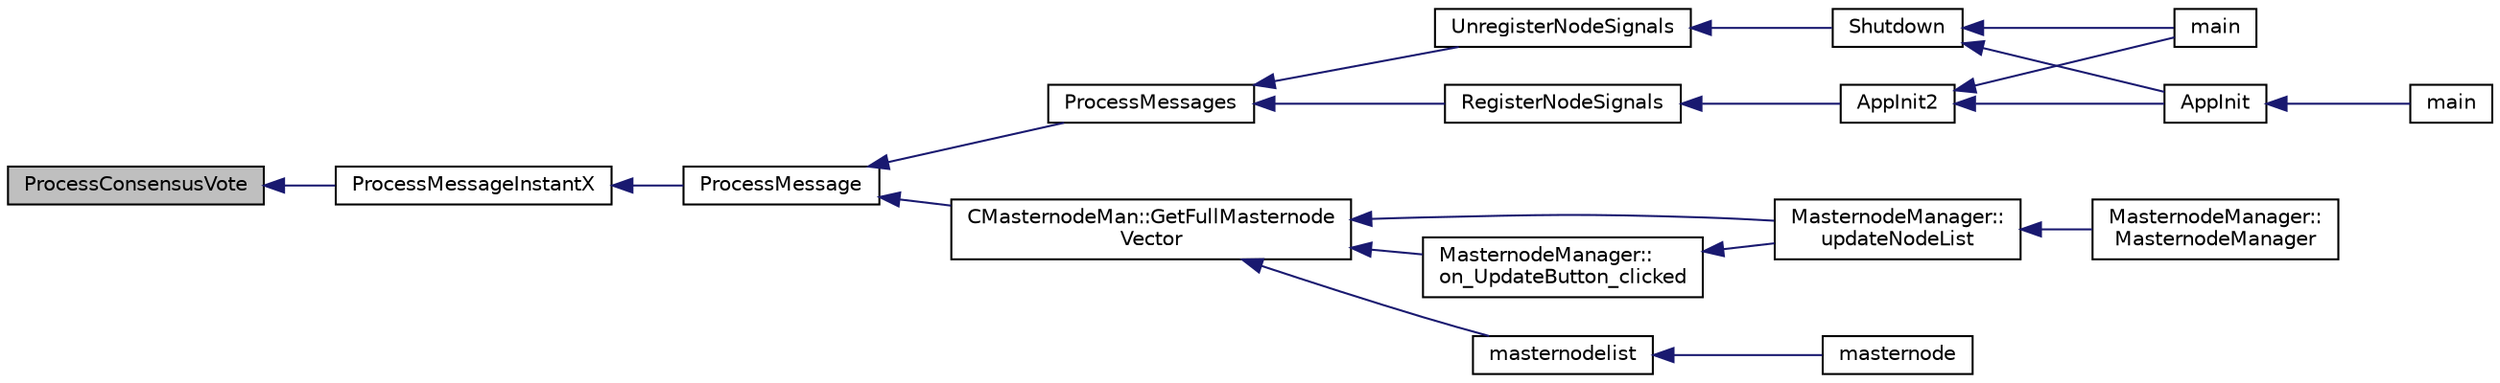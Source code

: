 digraph "ProcessConsensusVote"
{
  edge [fontname="Helvetica",fontsize="10",labelfontname="Helvetica",labelfontsize="10"];
  node [fontname="Helvetica",fontsize="10",shape=record];
  rankdir="LR";
  Node575 [label="ProcessConsensusVote",height=0.2,width=0.4,color="black", fillcolor="grey75", style="filled", fontcolor="black"];
  Node575 -> Node576 [dir="back",color="midnightblue",fontsize="10",style="solid",fontname="Helvetica"];
  Node576 [label="ProcessMessageInstantX",height=0.2,width=0.4,color="black", fillcolor="white", style="filled",URL="$d6/d5f/instantx_8h.html#aa516cb499ead2691d8ab216a499db5d0"];
  Node576 -> Node577 [dir="back",color="midnightblue",fontsize="10",style="solid",fontname="Helvetica"];
  Node577 [label="ProcessMessage",height=0.2,width=0.4,color="black", fillcolor="white", style="filled",URL="$df/d0a/main_8cpp.html#a8ba92b1a4bce3c835e887a9073d17d8e"];
  Node577 -> Node578 [dir="back",color="midnightblue",fontsize="10",style="solid",fontname="Helvetica"];
  Node578 [label="ProcessMessages",height=0.2,width=0.4,color="black", fillcolor="white", style="filled",URL="$d4/dbf/main_8h.html#a196f9318f02448b85b28d612698934fd"];
  Node578 -> Node579 [dir="back",color="midnightblue",fontsize="10",style="solid",fontname="Helvetica"];
  Node579 [label="RegisterNodeSignals",height=0.2,width=0.4,color="black", fillcolor="white", style="filled",URL="$d4/dbf/main_8h.html#ab02615ff65f91d69f8d786ec900baa8a",tooltip="Register with a network node to receive its signals. "];
  Node579 -> Node580 [dir="back",color="midnightblue",fontsize="10",style="solid",fontname="Helvetica"];
  Node580 [label="AppInit2",height=0.2,width=0.4,color="black", fillcolor="white", style="filled",URL="$d8/dc0/init_8h.html#a1a4c1bfbf6ba1db77e988b89b9cadfd3",tooltip="Initialize ion. "];
  Node580 -> Node581 [dir="back",color="midnightblue",fontsize="10",style="solid",fontname="Helvetica"];
  Node581 [label="AppInit",height=0.2,width=0.4,color="black", fillcolor="white", style="filled",URL="$d4/d35/iond_8cpp.html#ac59316b767e6984e1285f0531275286b"];
  Node581 -> Node582 [dir="back",color="midnightblue",fontsize="10",style="solid",fontname="Helvetica"];
  Node582 [label="main",height=0.2,width=0.4,color="black", fillcolor="white", style="filled",URL="$d4/d35/iond_8cpp.html#a0ddf1224851353fc92bfbff6f499fa97"];
  Node580 -> Node583 [dir="back",color="midnightblue",fontsize="10",style="solid",fontname="Helvetica"];
  Node583 [label="main",height=0.2,width=0.4,color="black", fillcolor="white", style="filled",URL="$d5/d2d/ion_8cpp.html#a0ddf1224851353fc92bfbff6f499fa97"];
  Node578 -> Node584 [dir="back",color="midnightblue",fontsize="10",style="solid",fontname="Helvetica"];
  Node584 [label="UnregisterNodeSignals",height=0.2,width=0.4,color="black", fillcolor="white", style="filled",URL="$d4/dbf/main_8h.html#a3ef0cc6e9d9d6435ee2a5569244d6ebd",tooltip="Unregister a network node. "];
  Node584 -> Node585 [dir="back",color="midnightblue",fontsize="10",style="solid",fontname="Helvetica"];
  Node585 [label="Shutdown",height=0.2,width=0.4,color="black", fillcolor="white", style="filled",URL="$d8/dc0/init_8h.html#ac5f038c2b480cf9ef5e19e3eba8dbaf9"];
  Node585 -> Node581 [dir="back",color="midnightblue",fontsize="10",style="solid",fontname="Helvetica"];
  Node585 -> Node583 [dir="back",color="midnightblue",fontsize="10",style="solid",fontname="Helvetica"];
  Node577 -> Node586 [dir="back",color="midnightblue",fontsize="10",style="solid",fontname="Helvetica"];
  Node586 [label="CMasternodeMan::GetFullMasternode\lVector",height=0.2,width=0.4,color="black", fillcolor="white", style="filled",URL="$dc/d6b/class_c_masternode_man.html#ab39e213a7601e1bef2eba1d5d63206f5"];
  Node586 -> Node587 [dir="back",color="midnightblue",fontsize="10",style="solid",fontname="Helvetica"];
  Node587 [label="MasternodeManager::\lupdateNodeList",height=0.2,width=0.4,color="black", fillcolor="white", style="filled",URL="$d9/d70/class_masternode_manager.html#a5485a8bd6ccf673027165cc1207dfae9"];
  Node587 -> Node588 [dir="back",color="midnightblue",fontsize="10",style="solid",fontname="Helvetica"];
  Node588 [label="MasternodeManager::\lMasternodeManager",height=0.2,width=0.4,color="black", fillcolor="white", style="filled",URL="$d9/d70/class_masternode_manager.html#ad18cb99065e056e6b791e2356de826bf"];
  Node586 -> Node589 [dir="back",color="midnightblue",fontsize="10",style="solid",fontname="Helvetica"];
  Node589 [label="MasternodeManager::\lon_UpdateButton_clicked",height=0.2,width=0.4,color="black", fillcolor="white", style="filled",URL="$d9/d70/class_masternode_manager.html#ae8d07b4d869e3eb09fe1be445eff0430"];
  Node589 -> Node587 [dir="back",color="midnightblue",fontsize="10",style="solid",fontname="Helvetica"];
  Node586 -> Node590 [dir="back",color="midnightblue",fontsize="10",style="solid",fontname="Helvetica"];
  Node590 [label="masternodelist",height=0.2,width=0.4,color="black", fillcolor="white", style="filled",URL="$d5/d6b/rpcstashedsend_8cpp.html#a3a7ed7e37f21eb2912afc6e776f7236c"];
  Node590 -> Node591 [dir="back",color="midnightblue",fontsize="10",style="solid",fontname="Helvetica"];
  Node591 [label="masternode",height=0.2,width=0.4,color="black", fillcolor="white", style="filled",URL="$d5/d6b/rpcstashedsend_8cpp.html#a30609e443aeb47c29ed0878d16b1b5e1"];
}
